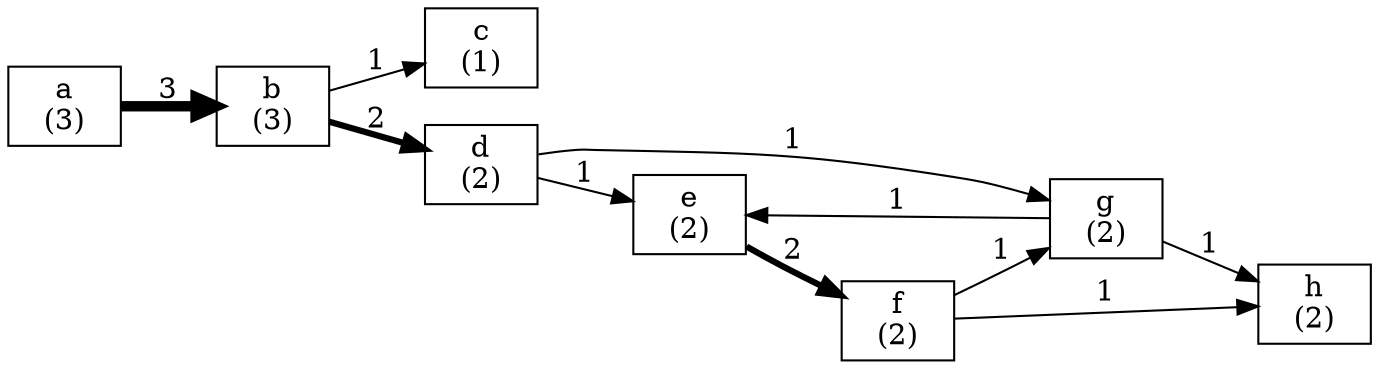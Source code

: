 digraph "" {
    graph [rankdir=LR];
    node [label="\N", shape=box];
    a	[label="a
(3)"];
    b	[label="b
(3)"];
    a -> b	[label=3, penwidth=5.0];
    c	[label="c
(1)"];
    b -> c	[label=1, penwidth=1.0];
    d	[label="d
(2)"];
    b -> d	[label=2, penwidth=3.0];
    e	[label="e
(2)"];
    d -> e	[label=1, penwidth=1.0];
    g	[label="g
(2)"];
    d -> g	[label=1, penwidth=1.0];
    f	[label="f
(2)"];
    e -> f	[label=2, penwidth=3.0];
    f -> g	[label=1, penwidth=1.0];
    h	[label="h
(2)"];
    f -> h	[label=1, penwidth=1.0];
    g -> e	[label=1, penwidth=1.0];
    g -> h	[label=1, penwidth=1.0];
}

// dot -Tpng fig08.gv -o graph.png
// xdot fig08.gv

